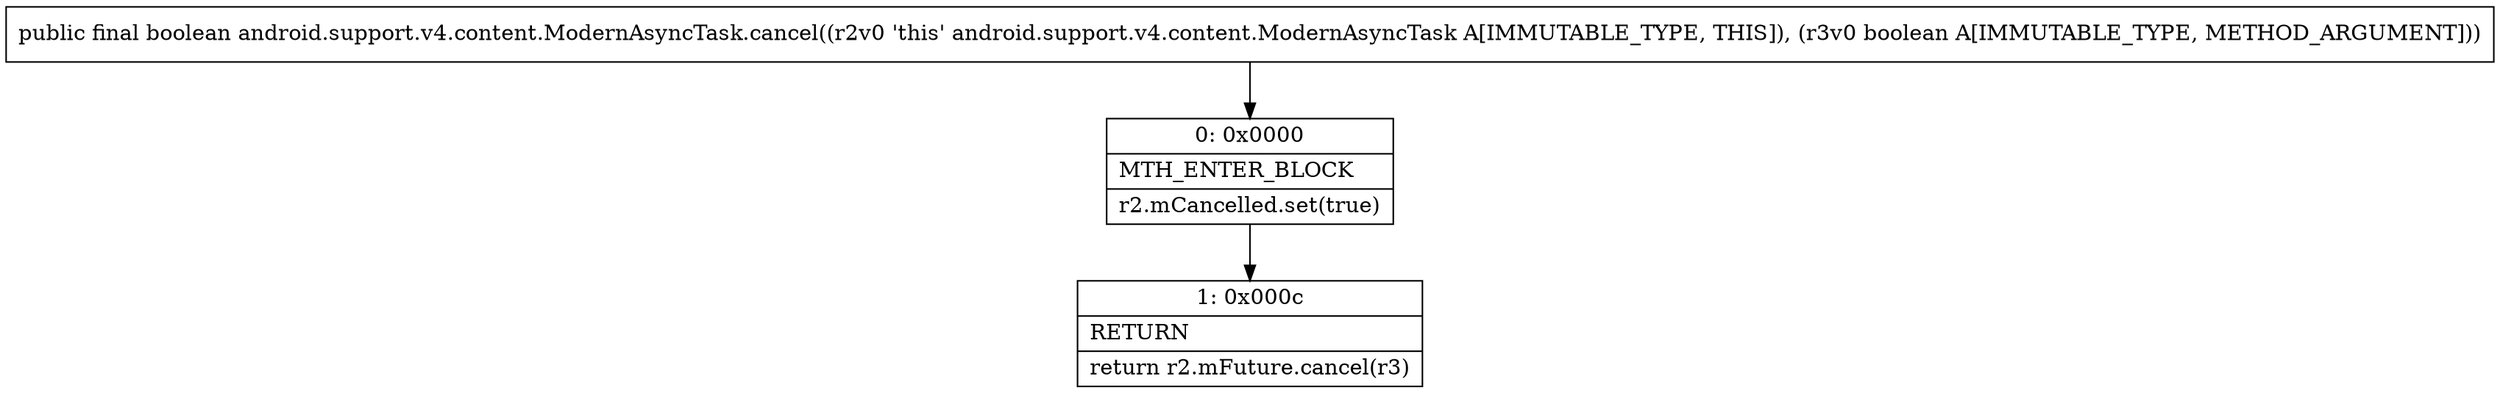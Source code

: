 digraph "CFG forandroid.support.v4.content.ModernAsyncTask.cancel(Z)Z" {
Node_0 [shape=record,label="{0\:\ 0x0000|MTH_ENTER_BLOCK\l|r2.mCancelled.set(true)\l}"];
Node_1 [shape=record,label="{1\:\ 0x000c|RETURN\l|return r2.mFuture.cancel(r3)\l}"];
MethodNode[shape=record,label="{public final boolean android.support.v4.content.ModernAsyncTask.cancel((r2v0 'this' android.support.v4.content.ModernAsyncTask A[IMMUTABLE_TYPE, THIS]), (r3v0 boolean A[IMMUTABLE_TYPE, METHOD_ARGUMENT])) }"];
MethodNode -> Node_0;
Node_0 -> Node_1;
}

